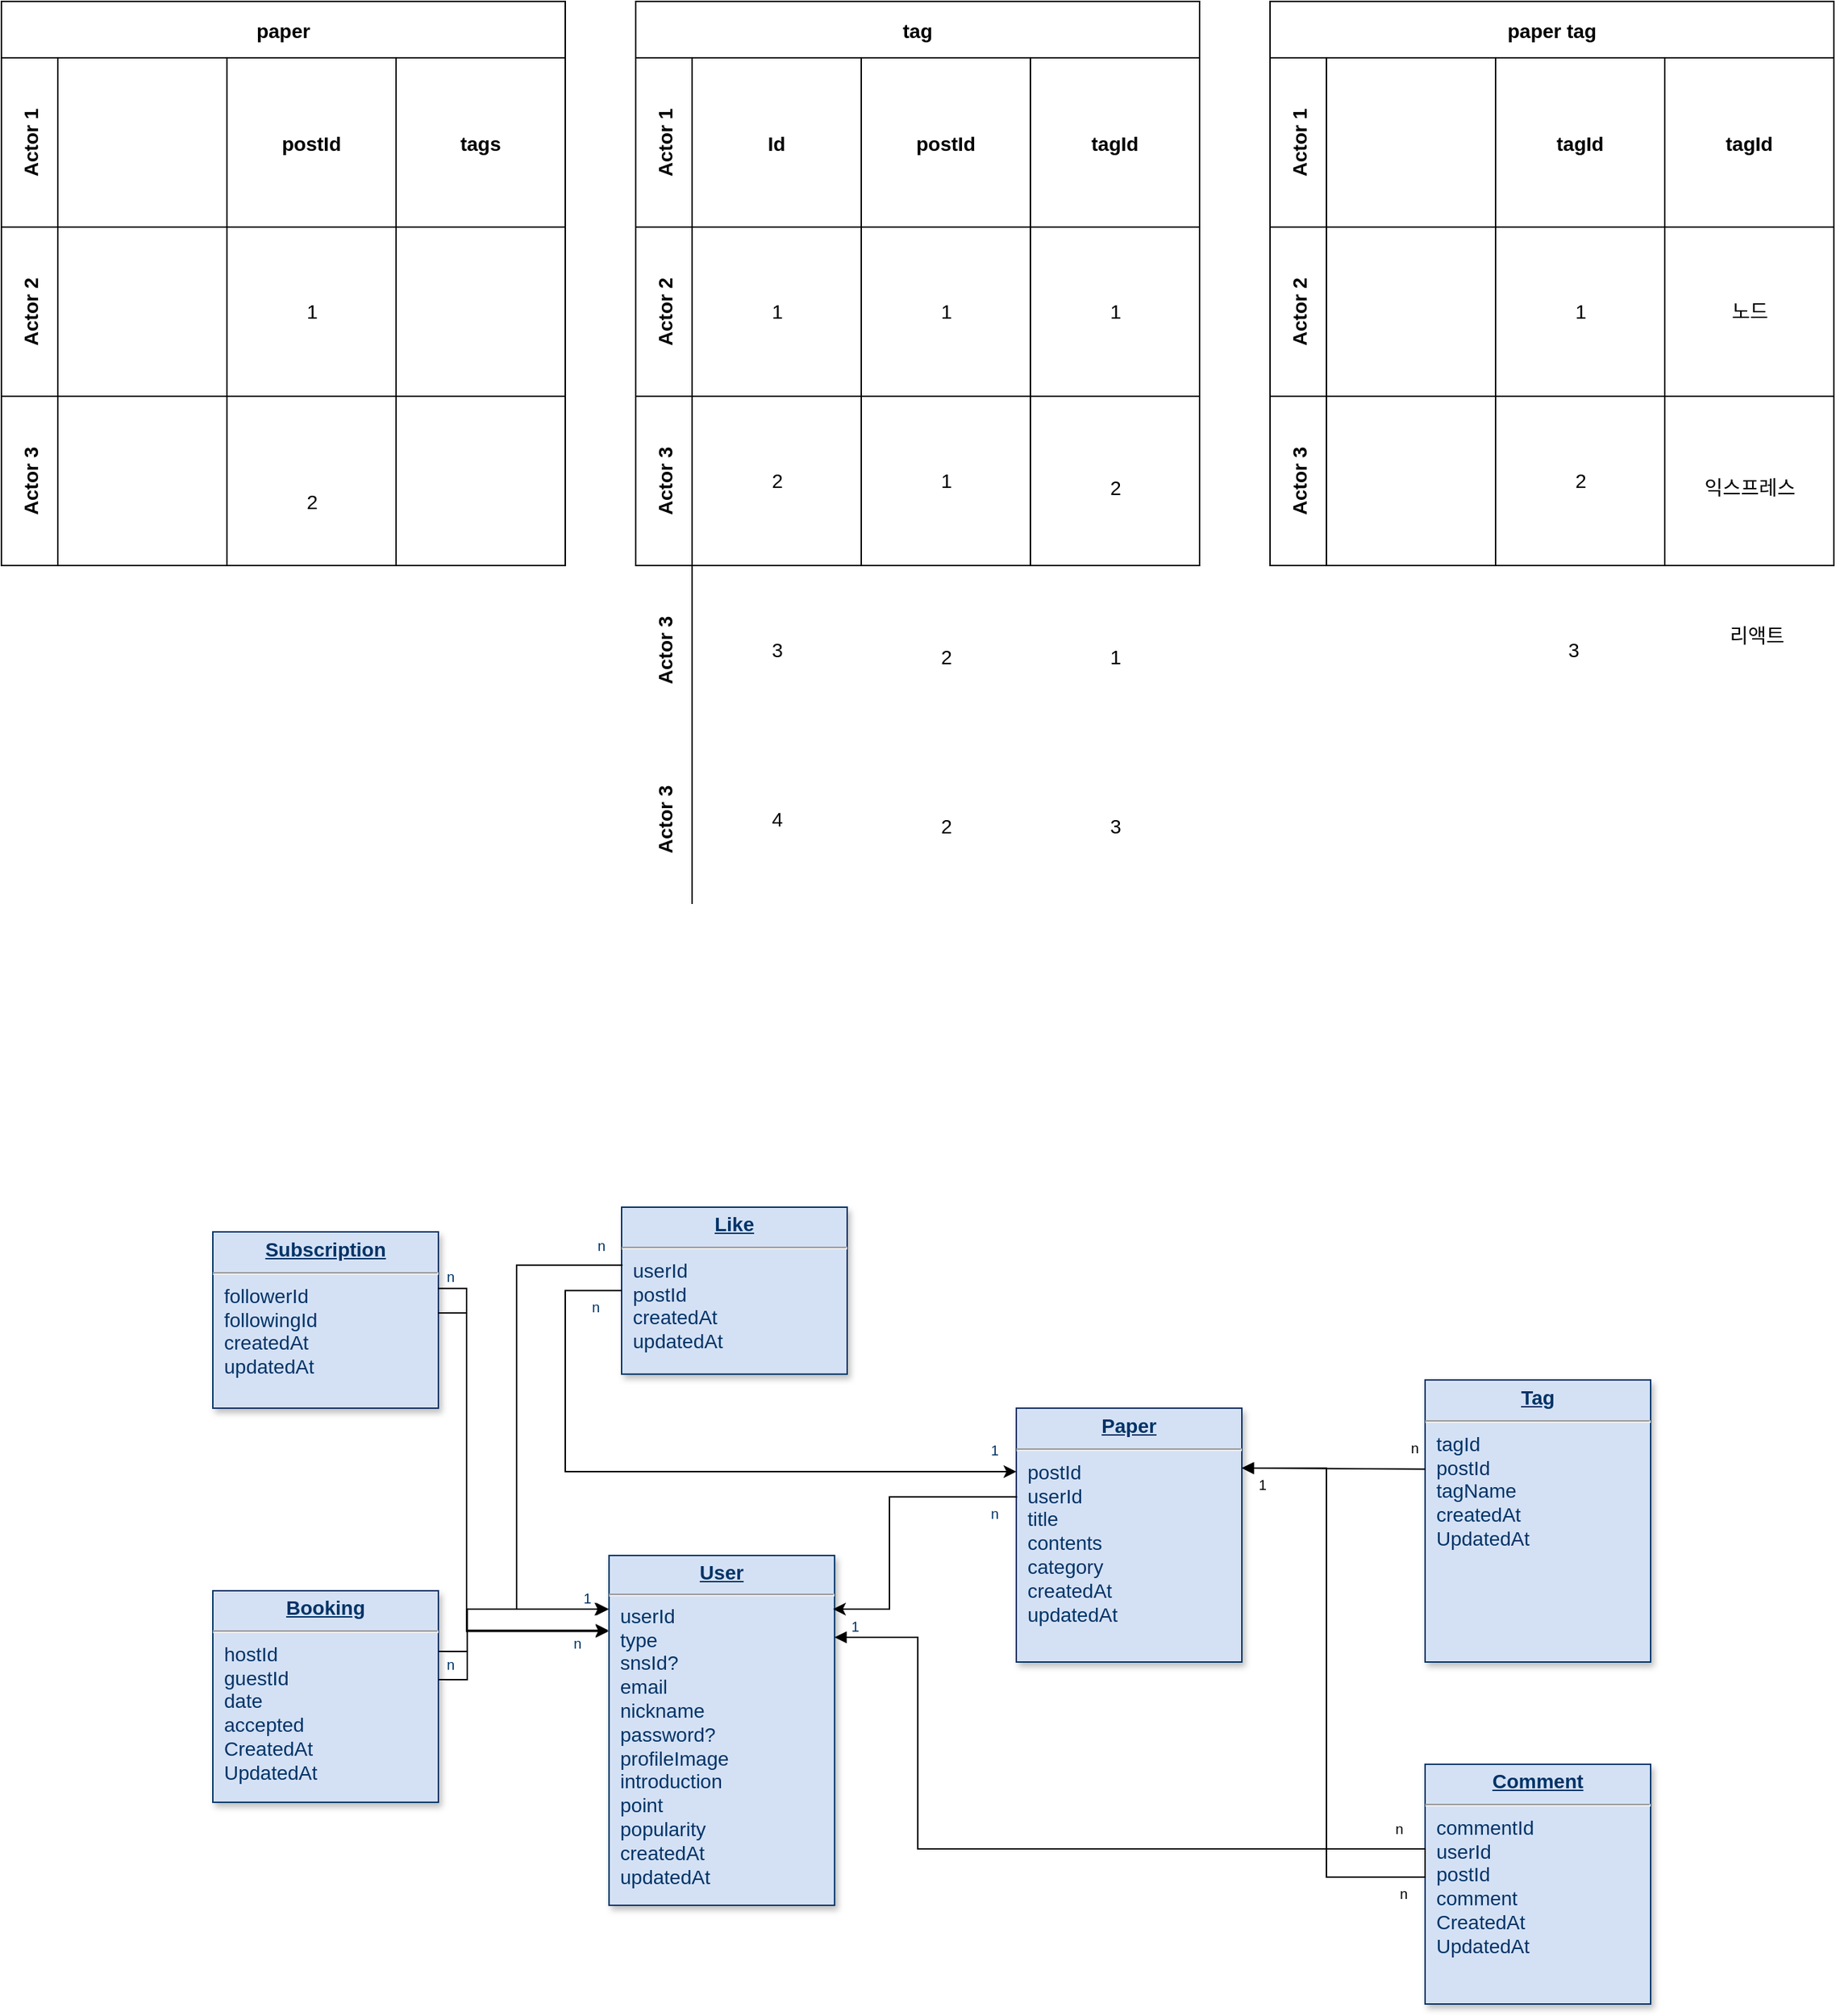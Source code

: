 <mxfile version="20.0.3" type="github">
  <diagram name="Page-1" id="efa7a0a1-bf9b-a30e-e6df-94a7791c09e9">
    <mxGraphModel dx="1177" dy="1828" grid="1" gridSize="10" guides="1" tooltips="1" connect="1" arrows="1" fold="1" page="1" pageScale="1" pageWidth="826" pageHeight="1169" background="none" math="0" shadow="0">
      <root>
        <mxCell id="0" />
        <mxCell id="1" parent="0" />
        <mxCell id="20" value="&lt;p style=&quot;margin: 4px 0px 0px; text-align: center; text-decoration: underline; font-size: 14px;&quot;&gt;&lt;span style=&quot;font-weight: 700;&quot;&gt;&lt;font style=&quot;font-size: 14px;&quot;&gt;Subscription&lt;/font&gt;&lt;/span&gt;&lt;/p&gt;&lt;hr style=&quot;font-size: 14px;&quot;&gt;&lt;p style=&quot;margin: 0px 0px 0px 8px; font-size: 14px;&quot;&gt;followerId&lt;/p&gt;&lt;p style=&quot;margin: 0px 0px 0px 8px; font-size: 14px;&quot;&gt;followingId&lt;/p&gt;&lt;p style=&quot;margin: 0px 0px 0px 8px; font-size: 14px;&quot;&gt;&lt;font style=&quot;font-size: 14px;&quot;&gt;createdAt&lt;/font&gt;&lt;/p&gt;&lt;p style=&quot;margin: 0px 0px 0px 8px; font-size: 14px;&quot;&gt;&lt;font style=&quot;font-size: 14px;&quot;&gt;updatedAt&lt;/font&gt;&lt;/p&gt;" style="verticalAlign=top;align=left;overflow=fill;fontSize=12;fontFamily=Helvetica;html=1;strokeColor=#003366;shadow=1;fillColor=#D4E1F5;fontColor=#003366" parent="1" vertex="1">
          <mxGeometry x="310.0" y="302.5" width="160" height="125" as="geometry" />
        </mxCell>
        <mxCell id="22" value="&lt;p style=&quot;margin: 4px 0px 0px; text-align: center; text-decoration: underline; font-size: 14px;&quot;&gt;&lt;strong style=&quot;&quot;&gt;&lt;font style=&quot;font-size: 14px;&quot;&gt;Paper&lt;/font&gt;&lt;/strong&gt;&lt;/p&gt;&lt;hr style=&quot;font-size: 14px;&quot;&gt;&lt;p style=&quot;margin: 0px 0px 0px 8px; font-size: 14px;&quot;&gt;&lt;span style=&quot;background-color: initial;&quot;&gt;&lt;font style=&quot;font-size: 14px;&quot;&gt;postId&lt;/font&gt;&lt;/span&gt;&lt;/p&gt;&lt;p style=&quot;margin: 0px 0px 0px 8px; font-size: 14px;&quot;&gt;&lt;font style=&quot;font-size: 14px;&quot;&gt;userId&lt;/font&gt;&lt;/p&gt;&lt;p style=&quot;margin: 0px 0px 0px 8px; font-size: 14px;&quot;&gt;&lt;font style=&quot;font-size: 14px;&quot;&gt;&lt;span style=&quot;background-color: initial;&quot;&gt;title&lt;/span&gt;&lt;br&gt;&lt;/font&gt;&lt;/p&gt;&lt;p style=&quot;margin: 0px 0px 0px 8px; font-size: 14px;&quot;&gt;&lt;font style=&quot;font-size: 14px;&quot;&gt;contents&lt;/font&gt;&lt;/p&gt;&lt;p style=&quot;margin: 0px 0px 0px 8px; font-size: 14px;&quot;&gt;&lt;font style=&quot;font-size: 14px;&quot;&gt;category&lt;/font&gt;&lt;/p&gt;&lt;p style=&quot;margin: 0px 0px 0px 8px; font-size: 14px;&quot;&gt;&lt;font style=&quot;font-size: 14px;&quot;&gt;&lt;span style=&quot;background-color: initial;&quot;&gt;createdAt&lt;/span&gt;&lt;br&gt;&lt;/font&gt;&lt;/p&gt;&lt;p style=&quot;margin: 0px 0px 0px 8px; font-size: 14px;&quot;&gt;&lt;font style=&quot;font-size: 14px;&quot;&gt;updatedAt&lt;/font&gt;&lt;br&gt;&lt;/p&gt;" style="verticalAlign=top;align=left;overflow=fill;fontSize=12;fontFamily=Helvetica;html=1;strokeColor=#003366;shadow=1;fillColor=#D4E1F5;fontColor=#003366" parent="1" vertex="1">
          <mxGeometry x="880.0" y="427.5" width="160.0" height="180" as="geometry" />
        </mxCell>
        <mxCell id="23" value="&lt;p style=&quot;margin: 4px 0px 0px; text-align: center; text-decoration: underline; font-size: 14px;&quot;&gt;&lt;b style=&quot;&quot;&gt;&lt;font style=&quot;font-size: 14px;&quot;&gt;Like&lt;/font&gt;&lt;/b&gt;&lt;/p&gt;&lt;hr style=&quot;font-size: 14px;&quot;&gt;&lt;p style=&quot;margin: 0px 0px 0px 8px; font-size: 14px;&quot;&gt;&lt;font style=&quot;font-size: 14px;&quot;&gt;userId&lt;/font&gt;&lt;/p&gt;&lt;p style=&quot;margin: 0px 0px 0px 8px; font-size: 14px;&quot;&gt;&lt;font style=&quot;font-size: 14px;&quot;&gt;postId&lt;/font&gt;&lt;/p&gt;&lt;p style=&quot;margin: 0px 0px 0px 8px; font-size: 14px;&quot;&gt;&lt;font style=&quot;font-size: 14px;&quot;&gt;&lt;span style=&quot;background-color: initial;&quot;&gt;createdAt&lt;/span&gt;&lt;br&gt;&lt;/font&gt;&lt;/p&gt;&lt;p style=&quot;margin: 0px 0px 0px 8px; font-size: 14px;&quot;&gt;&lt;font style=&quot;font-size: 14px;&quot;&gt;updatedAt&lt;/font&gt;&lt;/p&gt;&lt;p style=&quot;margin: 0px 0px 0px 8px; font-size: 14px;&quot;&gt;&lt;br&gt;&lt;/p&gt;" style="verticalAlign=top;align=left;overflow=fill;fontSize=12;fontFamily=Helvetica;html=1;strokeColor=#003366;shadow=1;fillColor=#D4E1F5;fontColor=#003366" parent="1" vertex="1">
          <mxGeometry x="600" y="285" width="160" height="118.36" as="geometry" />
        </mxCell>
        <mxCell id="24" value="&lt;p style=&quot;margin: 4px 0px 0px; text-align: center; text-decoration: underline; font-size: 14px;&quot;&gt;&lt;span style=&quot;font-weight: 700;&quot;&gt;&lt;font style=&quot;font-size: 14px;&quot;&gt;Booking&lt;/font&gt;&lt;/span&gt;&lt;/p&gt;&lt;hr style=&quot;font-size: 14px;&quot;&gt;&lt;p style=&quot;margin: 0px 0px 0px 8px; font-size: 14px;&quot;&gt;&lt;font style=&quot;font-size: 14px;&quot;&gt;hostId&lt;/font&gt;&lt;/p&gt;&lt;p style=&quot;margin: 0px 0px 0px 8px; font-size: 14px;&quot;&gt;&lt;font style=&quot;font-size: 14px;&quot;&gt;guestId&lt;/font&gt;&lt;/p&gt;&lt;p style=&quot;margin: 0px 0px 0px 8px; font-size: 14px;&quot;&gt;&lt;font style=&quot;font-size: 14px;&quot;&gt;date&lt;/font&gt;&lt;/p&gt;&lt;p style=&quot;margin: 0px 0px 0px 8px; font-size: 14px;&quot;&gt;&lt;font style=&quot;font-size: 14px;&quot;&gt;accepted&lt;/font&gt;&lt;/p&gt;&lt;p style=&quot;margin: 0px 0px 0px 8px; font-size: 14px;&quot;&gt;&lt;font style=&quot;font-size: 14px;&quot;&gt;CreatedAt&lt;/font&gt;&lt;/p&gt;&lt;p style=&quot;margin: 0px 0px 0px 8px; font-size: 14px;&quot;&gt;&lt;font style=&quot;font-size: 14px;&quot;&gt;UpdatedAt&lt;/font&gt;&lt;/p&gt;" style="verticalAlign=top;align=left;overflow=fill;fontSize=12;fontFamily=Helvetica;html=1;strokeColor=#003366;shadow=1;fillColor=#D4E1F5;fontColor=#003366" parent="1" vertex="1">
          <mxGeometry x="310.0" y="556.96" width="160" height="150" as="geometry" />
        </mxCell>
        <mxCell id="26" value="&lt;p style=&quot;margin: 4px 0px 0px; text-align: center; text-decoration: underline; font-size: 14px;&quot;&gt;&lt;strong style=&quot;&quot;&gt;&lt;font style=&quot;font-size: 14px;&quot;&gt;Comment&lt;/font&gt;&lt;/strong&gt;&lt;/p&gt;&lt;hr style=&quot;font-size: 14px;&quot;&gt;&lt;p style=&quot;margin: 0px 0px 0px 8px; font-size: 14px;&quot;&gt;&lt;font style=&quot;font-size: 14px;&quot;&gt;commentId&lt;/font&gt;&lt;/p&gt;&lt;p style=&quot;margin: 0px 0px 0px 8px; font-size: 14px;&quot;&gt;&lt;font style=&quot;font-size: 14px;&quot;&gt;userId&lt;/font&gt;&lt;/p&gt;&lt;p style=&quot;margin: 0px 0px 0px 8px; font-size: 14px;&quot;&gt;&lt;font style=&quot;font-size: 14px;&quot;&gt;postId&lt;/font&gt;&lt;/p&gt;&lt;p style=&quot;margin: 0px 0px 0px 8px; font-size: 14px;&quot;&gt;&lt;font style=&quot;font-size: 14px;&quot;&gt;comment&lt;/font&gt;&lt;/p&gt;&lt;p style=&quot;margin: 0px 0px 0px 8px; font-size: 14px;&quot;&gt;&lt;font style=&quot;font-size: 14px;&quot;&gt;CreatedAt&lt;/font&gt;&lt;/p&gt;&lt;p style=&quot;margin: 0px 0px 0px 8px; font-size: 14px;&quot;&gt;&lt;font style=&quot;font-size: 14px;&quot;&gt;UpdatedAt&lt;/font&gt;&lt;/p&gt;" style="verticalAlign=top;align=left;overflow=fill;fontSize=12;fontFamily=Helvetica;html=1;strokeColor=#003366;shadow=1;fillColor=#D4E1F5;fontColor=#003366" parent="1" vertex="1">
          <mxGeometry x="1170" y="680" width="160" height="170" as="geometry" />
        </mxCell>
        <mxCell id="27" value="&lt;p style=&quot;margin: 4px 0px 0px; text-align: center; text-decoration: underline; font-size: 14px;&quot;&gt;&lt;b style=&quot;&quot;&gt;&lt;font style=&quot;font-size: 14px;&quot;&gt;Tag&lt;/font&gt;&lt;/b&gt;&lt;/p&gt;&lt;hr style=&quot;font-size: 14px;&quot;&gt;&lt;p style=&quot;margin: 0px 0px 0px 8px; font-size: 14px;&quot;&gt;tagId&lt;/p&gt;&lt;p style=&quot;margin: 0px 0px 0px 8px; font-size: 14px;&quot;&gt;postId&lt;/p&gt;&lt;p style=&quot;margin: 0px 0px 0px 8px; font-size: 14px;&quot;&gt;&lt;span style=&quot;background-color: initial;&quot;&gt;tagName&lt;/span&gt;&lt;br&gt;&lt;/p&gt;&lt;p style=&quot;margin: 0px 0px 0px 8px; font-size: 14px;&quot;&gt;&lt;font style=&quot;font-size: 14px;&quot;&gt;createdAt&lt;/font&gt;&lt;/p&gt;&lt;p style=&quot;margin: 0px 0px 0px 8px; font-size: 14px;&quot;&gt;&lt;font style=&quot;font-size: 14px;&quot;&gt;UpdatedAt&lt;/font&gt;&lt;/p&gt;" style="verticalAlign=top;align=left;overflow=fill;fontSize=12;fontFamily=Helvetica;html=1;strokeColor=#003366;shadow=1;fillColor=#D4E1F5;fontColor=#003366" parent="1" vertex="1">
          <mxGeometry x="1170" y="407.5" width="160" height="200" as="geometry" />
        </mxCell>
        <mxCell id="29" value="&lt;p style=&quot;margin: 0px; margin-top: 4px; text-align: center; text-decoration: underline;&quot;&gt;&lt;strong&gt;&lt;font style=&quot;font-size: 14px;&quot;&gt;User&lt;/font&gt;&lt;/strong&gt;&lt;/p&gt;&lt;hr&gt;&lt;p style=&quot;margin: 0px 0px 0px 8px; font-size: 14px;&quot;&gt;&lt;font style=&quot;font-size: 14px;&quot;&gt;userId&lt;/font&gt;&lt;/p&gt;&lt;p style=&quot;margin: 0px 0px 0px 8px; font-size: 14px;&quot;&gt;type&lt;/p&gt;&lt;p style=&quot;margin: 0px 0px 0px 8px; font-size: 14px;&quot;&gt;&lt;/p&gt;&lt;p style=&quot;margin: 0px 0px 0px 8px; font-size: 14px;&quot;&gt;snsId?&lt;/p&gt;&lt;p style=&quot;margin: 0px 0px 0px 8px; font-size: 14px;&quot;&gt;&lt;font style=&quot;font-size: 14px;&quot;&gt;email&lt;/font&gt;&lt;/p&gt;&lt;p style=&quot;margin: 0px 0px 0px 8px; font-size: 14px;&quot;&gt;&lt;font style=&quot;font-size: 14px;&quot;&gt;nickname&lt;/font&gt;&lt;/p&gt;&lt;p style=&quot;margin: 0px 0px 0px 8px; font-size: 14px;&quot;&gt;&lt;font style=&quot;font-size: 14px;&quot;&gt;password?&lt;/font&gt;&lt;/p&gt;&lt;p style=&quot;margin: 0px 0px 0px 8px; font-size: 14px;&quot;&gt;&lt;font style=&quot;font-size: 14px;&quot;&gt;profileImage&lt;/font&gt;&lt;/p&gt;&lt;p style=&quot;margin: 0px 0px 0px 8px; font-size: 14px;&quot;&gt;&lt;font style=&quot;font-size: 14px;&quot;&gt;introduction&lt;/font&gt;&lt;/p&gt;&lt;p style=&quot;margin: 0px 0px 0px 8px; font-size: 14px;&quot;&gt;point&lt;/p&gt;&lt;p style=&quot;margin: 0px 0px 0px 8px; font-size: 14px;&quot;&gt;popularity&lt;/p&gt;&lt;p style=&quot;margin: 0px 0px 0px 8px; font-size: 14px;&quot;&gt;&lt;font style=&quot;font-size: 14px;&quot;&gt;createdAt&lt;/font&gt;&lt;/p&gt;&lt;p style=&quot;margin: 0px 0px 0px 8px; font-size: 14px;&quot;&gt;&lt;font style=&quot;font-size: 14px;&quot;&gt;updatedAt&lt;/font&gt;&lt;/p&gt;&lt;p style=&quot;margin: 0px; margin-left: 8px;&quot;&gt;&lt;br&gt;&lt;/p&gt;" style="verticalAlign=top;align=left;overflow=fill;fontSize=12;fontFamily=Helvetica;html=1;strokeColor=#003366;shadow=1;fillColor=#D4E1F5;fontColor=#003366" parent="1" vertex="1">
          <mxGeometry x="591.08" y="531.96" width="160" height="248.04" as="geometry" />
        </mxCell>
        <mxCell id="113" value="" style="endArrow=block;endFill=1;edgeStyle=orthogonalEdgeStyle;align=left;verticalAlign=top;rounded=0" parent="1" edge="1">
          <mxGeometry x="-1" relative="1" as="geometry">
            <mxPoint x="1170.08" y="740" as="sourcePoint" />
            <mxPoint x="751.08" y="590" as="targetPoint" />
            <Array as="points">
              <mxPoint x="1170.08" y="740" />
              <mxPoint x="810.08" y="740" />
              <mxPoint x="810.08" y="590" />
            </Array>
          </mxGeometry>
        </mxCell>
        <mxCell id="114" value="n" style="resizable=0;align=left;verticalAlign=bottom;labelBackgroundColor=#ffffff;fontSize=10" parent="113" connectable="0" vertex="1">
          <mxGeometry x="-1" relative="1" as="geometry">
            <mxPoint x="-20" y="40" as="offset" />
          </mxGeometry>
        </mxCell>
        <mxCell id="7yhiDpzclEct2_g2l83q-117" value="1" style="resizable=0;align=right;verticalAlign=top;labelBackgroundColor=#ffffff;fontSize=10;strokeColor=#003366;shadow=1;fillColor=#D4E1F5;fontColor=#003366" connectable="0" vertex="1" parent="1">
          <mxGeometry x="770.0" y="570" as="geometry" />
        </mxCell>
        <mxCell id="7yhiDpzclEct2_g2l83q-119" value="n" style="resizable=0;align=left;verticalAlign=top;labelBackgroundColor=#ffffff;fontSize=10;strokeColor=#003366;shadow=1;fillColor=#D4E1F5;fontColor=#003366" connectable="0" vertex="1" parent="1">
          <mxGeometry x="860" y="490.0" as="geometry" />
        </mxCell>
        <mxCell id="7yhiDpzclEct2_g2l83q-120" value="n" style="resizable=0;align=left;verticalAlign=top;labelBackgroundColor=#ffffff;fontSize=10;strokeColor=#003366;shadow=1;fillColor=#D4E1F5;fontColor=#003366;direction=south;" connectable="0" vertex="1" parent="1">
          <mxGeometry x="570" y="151.64" as="geometry">
            <mxPoint x="7" y="192" as="offset" />
          </mxGeometry>
        </mxCell>
        <mxCell id="7yhiDpzclEct2_g2l83q-124" value="n" style="resizable=0;align=left;verticalAlign=bottom;labelBackgroundColor=#ffffff;fontSize=10" connectable="0" vertex="1" parent="1">
          <mxGeometry x="1170" y="790" as="geometry">
            <mxPoint x="-23" y="-56" as="offset" />
          </mxGeometry>
        </mxCell>
        <mxCell id="7yhiDpzclEct2_g2l83q-126" value="" style="edgeStyle=elbowEdgeStyle;elbow=horizontal;endArrow=classic;html=1;rounded=0;entryX=0;entryY=0.25;entryDx=0;entryDy=0;exitX=0;exitY=0.5;exitDx=0;exitDy=0;" edge="1" parent="1" source="23" target="22">
          <mxGeometry width="50" height="50" relative="1" as="geometry">
            <mxPoint x="590" y="150" as="sourcePoint" />
            <mxPoint x="880" y="468" as="targetPoint" />
            <Array as="points">
              <mxPoint x="560" y="170" />
              <mxPoint x="560" y="360" />
              <mxPoint x="816" y="480" />
              <mxPoint x="816" y="490" />
              <mxPoint x="816" y="480" />
            </Array>
          </mxGeometry>
        </mxCell>
        <mxCell id="7yhiDpzclEct2_g2l83q-128" value="" style="edgeStyle=elbowEdgeStyle;elbow=horizontal;endArrow=classic;html=1;rounded=0;exitX=0.004;exitY=0.349;exitDx=0;exitDy=0;exitPerimeter=0;" edge="1" parent="1" source="22">
          <mxGeometry width="50" height="50" relative="1" as="geometry">
            <mxPoint x="870" y="470" as="sourcePoint" />
            <mxPoint x="750" y="570" as="targetPoint" />
            <Array as="points">
              <mxPoint x="790" y="500" />
              <mxPoint x="790" y="560" />
              <mxPoint x="820" y="470" />
            </Array>
          </mxGeometry>
        </mxCell>
        <mxCell id="7yhiDpzclEct2_g2l83q-131" value="1" style="resizable=0;align=left;verticalAlign=top;labelBackgroundColor=#ffffff;fontSize=10;strokeColor=#003366;shadow=1;fillColor=#D4E1F5;fontColor=#003366" connectable="0" vertex="1" parent="1">
          <mxGeometry x="860" y="445.0" as="geometry" />
        </mxCell>
        <mxCell id="7yhiDpzclEct2_g2l83q-132" style="edgeStyle=orthogonalEdgeStyle;rounded=0;orthogonalLoop=1;jettySize=auto;html=1;exitX=0.5;exitY=1;exitDx=0;exitDy=0;" edge="1" parent="1" source="22" target="22">
          <mxGeometry relative="1" as="geometry" />
        </mxCell>
        <mxCell id="7yhiDpzclEct2_g2l83q-133" value="" style="endArrow=block;endFill=1;edgeStyle=orthogonalEdgeStyle;align=left;verticalAlign=top;rounded=0" edge="1" parent="1">
          <mxGeometry x="-1" relative="1" as="geometry">
            <mxPoint x="1170" y="740" as="sourcePoint" />
            <mxPoint x="1040" y="470" as="targetPoint" />
            <Array as="points">
              <mxPoint x="1170" y="760" />
              <mxPoint x="1100" y="760" />
              <mxPoint x="1100" y="470" />
            </Array>
          </mxGeometry>
        </mxCell>
        <mxCell id="7yhiDpzclEct2_g2l83q-176" value="" style="edgeStyle=elbowEdgeStyle;elbow=horizontal;endArrow=classic;html=1;rounded=0;exitX=0.004;exitY=0.347;exitDx=0;exitDy=0;exitPerimeter=0;" edge="1" parent="1" source="23">
          <mxGeometry width="50" height="50" relative="1" as="geometry">
            <mxPoint x="590" y="150" as="sourcePoint" />
            <mxPoint x="591" y="570" as="targetPoint" />
            <Array as="points">
              <mxPoint x="525.48" y="373.44" />
              <mxPoint x="525.48" y="583.44" />
              <mxPoint x="525.48" y="593.44" />
              <mxPoint x="525.48" y="583.44" />
            </Array>
          </mxGeometry>
        </mxCell>
        <mxCell id="7yhiDpzclEct2_g2l83q-177" value="1" style="resizable=0;align=right;verticalAlign=top;labelBackgroundColor=#ffffff;fontSize=10;strokeColor=#003366;shadow=1;fillColor=#D4E1F5;fontColor=#003366" connectable="0" vertex="1" parent="1">
          <mxGeometry x="580.0" y="550" as="geometry" />
        </mxCell>
        <mxCell id="7yhiDpzclEct2_g2l83q-178" value="n" style="resizable=0;align=right;verticalAlign=top;labelBackgroundColor=#ffffff;fontSize=10;strokeColor=#003366;shadow=1;fillColor=#D4E1F5;fontColor=#003366" connectable="0" vertex="1" parent="1">
          <mxGeometry x="590.0" y="300" as="geometry" />
        </mxCell>
        <mxCell id="7yhiDpzclEct2_g2l83q-184" value="" style="endArrow=block;endFill=1;edgeStyle=orthogonalEdgeStyle;align=left;verticalAlign=top;rounded=0;exitX=-0.008;exitY=0.316;exitDx=0;exitDy=0;exitPerimeter=0;" edge="1" parent="1" source="27">
          <mxGeometry x="-1" relative="1" as="geometry">
            <mxPoint x="1170" y="744" as="sourcePoint" />
            <mxPoint x="1040" y="470" as="targetPoint" />
            <Array as="points">
              <mxPoint x="1170" y="471" />
            </Array>
          </mxGeometry>
        </mxCell>
        <mxCell id="7yhiDpzclEct2_g2l83q-186" value="" style="edgeStyle=elbowEdgeStyle;elbow=horizontal;endArrow=classic;html=1;rounded=0;exitX=0.998;exitY=0.321;exitDx=0;exitDy=0;exitPerimeter=0;entryX=-0.003;entryY=0.214;entryDx=0;entryDy=0;entryPerimeter=0;" edge="1" parent="1" source="20" target="29">
          <mxGeometry width="50" height="50" relative="1" as="geometry">
            <mxPoint x="580.0" y="326.071" as="sourcePoint" />
            <mxPoint x="590" y="580" as="targetPoint" />
            <Array as="points">
              <mxPoint x="490" y="460" />
              <mxPoint x="504.84" y="373.44" />
              <mxPoint x="504.84" y="583.44" />
              <mxPoint x="504.84" y="593.44" />
              <mxPoint x="504.84" y="583.44" />
            </Array>
          </mxGeometry>
        </mxCell>
        <mxCell id="7yhiDpzclEct2_g2l83q-187" value="" style="edgeStyle=elbowEdgeStyle;elbow=horizontal;endArrow=classic;html=1;rounded=0;exitX=0.998;exitY=0.321;exitDx=0;exitDy=0;exitPerimeter=0;entryX=-0.003;entryY=0.217;entryDx=0;entryDy=0;entryPerimeter=0;" edge="1" parent="1" target="29">
          <mxGeometry width="50" height="50" relative="1" as="geometry">
            <mxPoint x="469.68" y="360.005" as="sourcePoint" />
            <mxPoint x="590" y="587.38" as="targetPoint" />
            <Array as="points">
              <mxPoint x="490" y="590" />
              <mxPoint x="490" y="477.38" />
              <mxPoint x="504.84" y="390.82" />
              <mxPoint x="504.84" y="600.82" />
              <mxPoint x="504.84" y="610.82" />
              <mxPoint x="504.84" y="600.82" />
            </Array>
          </mxGeometry>
        </mxCell>
        <mxCell id="7yhiDpzclEct2_g2l83q-188" value="n&#xa;" style="resizable=0;align=right;verticalAlign=top;labelBackgroundColor=#ffffff;fontSize=10;strokeColor=#003366;shadow=1;fillColor=#D4E1F5;fontColor=#003366" connectable="0" vertex="1" parent="1">
          <mxGeometry x="490.0" y="310" as="geometry">
            <mxPoint x="-7" y="12" as="offset" />
          </mxGeometry>
        </mxCell>
        <mxCell id="7yhiDpzclEct2_g2l83q-189" value="n&#xa;" style="resizable=0;align=right;verticalAlign=top;labelBackgroundColor=#ffffff;fontSize=10;strokeColor=#003366;shadow=1;fillColor=#D4E1F5;fontColor=#003366" connectable="0" vertex="1" parent="1">
          <mxGeometry x="580.0" y="570" as="geometry">
            <mxPoint x="-7" y="12" as="offset" />
          </mxGeometry>
        </mxCell>
        <mxCell id="7yhiDpzclEct2_g2l83q-190" value="1" style="resizable=0;align=left;verticalAlign=bottom;labelBackgroundColor=#ffffff;fontSize=10" connectable="0" vertex="1" parent="1">
          <mxGeometry x="1050" y="490" as="geometry" />
        </mxCell>
        <mxCell id="7yhiDpzclEct2_g2l83q-191" value="n" style="resizable=0;align=left;verticalAlign=bottom;labelBackgroundColor=#ffffff;fontSize=10" connectable="0" vertex="1" parent="1">
          <mxGeometry x="1060" y="500" as="geometry">
            <mxPoint x="98" y="-36" as="offset" />
          </mxGeometry>
        </mxCell>
        <mxCell id="7yhiDpzclEct2_g2l83q-199" value="paper tag" style="shape=table;childLayout=tableLayout;startSize=40;collapsible=0;recursiveResize=0;expand=0;fontStyle=1;fontSize=14;" vertex="1" parent="1">
          <mxGeometry x="1060" y="-570" width="400" height="400" as="geometry" />
        </mxCell>
        <mxCell id="7yhiDpzclEct2_g2l83q-200" value="Actor 1" style="shape=tableRow;horizontal=0;startSize=40;swimlaneHead=0;swimlaneBody=0;top=0;left=0;bottom=0;right=0;dropTarget=0;fillColor=none;collapsible=0;recursiveResize=0;expand=0;fontStyle=1;fontSize=14;" vertex="1" parent="7yhiDpzclEct2_g2l83q-199">
          <mxGeometry y="40" width="400" height="120" as="geometry" />
        </mxCell>
        <mxCell id="7yhiDpzclEct2_g2l83q-201" value="" style="swimlane;swimlaneHead=0;swimlaneBody=0;fontStyle=0;connectable=0;fillColor=none;startSize=120;collapsible=0;recursiveResize=0;expand=0;fontStyle=1;fontSize=14;" vertex="1" parent="7yhiDpzclEct2_g2l83q-200">
          <mxGeometry x="40" width="120" height="120" as="geometry">
            <mxRectangle width="120" height="120" as="alternateBounds" />
          </mxGeometry>
        </mxCell>
        <mxCell id="7yhiDpzclEct2_g2l83q-202" value="tagId" style="swimlane;swimlaneHead=0;swimlaneBody=0;fontStyle=0;connectable=0;fillColor=none;startSize=120;collapsible=0;recursiveResize=0;expand=0;fontStyle=1;fontSize=14;" vertex="1" parent="7yhiDpzclEct2_g2l83q-200">
          <mxGeometry x="160" width="120" height="120" as="geometry">
            <mxRectangle width="120" height="120" as="alternateBounds" />
          </mxGeometry>
        </mxCell>
        <mxCell id="7yhiDpzclEct2_g2l83q-203" value="tagId" style="swimlane;swimlaneHead=0;swimlaneBody=0;fontStyle=0;connectable=0;fillColor=none;startSize=120;collapsible=0;recursiveResize=0;expand=0;fontStyle=1;fontSize=14;" vertex="1" parent="7yhiDpzclEct2_g2l83q-200">
          <mxGeometry x="280" width="120" height="120" as="geometry">
            <mxRectangle width="120" height="120" as="alternateBounds" />
          </mxGeometry>
        </mxCell>
        <mxCell id="7yhiDpzclEct2_g2l83q-204" value="Actor 2" style="shape=tableRow;horizontal=0;startSize=40;swimlaneHead=0;swimlaneBody=0;top=0;left=0;bottom=0;right=0;dropTarget=0;fillColor=none;collapsible=0;recursiveResize=0;expand=0;fontStyle=1;fontSize=14;" vertex="1" parent="7yhiDpzclEct2_g2l83q-199">
          <mxGeometry y="160" width="400" height="120" as="geometry" />
        </mxCell>
        <mxCell id="7yhiDpzclEct2_g2l83q-205" value="" style="swimlane;swimlaneHead=0;swimlaneBody=0;fontStyle=0;connectable=0;fillColor=none;startSize=0;collapsible=0;recursiveResize=0;expand=0;fontStyle=1;fontSize=14;" vertex="1" parent="7yhiDpzclEct2_g2l83q-204">
          <mxGeometry x="40" width="120" height="120" as="geometry">
            <mxRectangle width="120" height="120" as="alternateBounds" />
          </mxGeometry>
        </mxCell>
        <mxCell id="7yhiDpzclEct2_g2l83q-206" value="" style="swimlane;swimlaneHead=0;swimlaneBody=0;fontStyle=0;connectable=0;fillColor=none;startSize=0;collapsible=0;recursiveResize=0;expand=0;fontStyle=1;fontSize=14;" vertex="1" parent="7yhiDpzclEct2_g2l83q-204">
          <mxGeometry x="160" width="120" height="120" as="geometry">
            <mxRectangle width="120" height="120" as="alternateBounds" />
          </mxGeometry>
        </mxCell>
        <mxCell id="7yhiDpzclEct2_g2l83q-342" value="1" style="text;html=1;align=center;verticalAlign=middle;resizable=0;points=[];autosize=1;strokeColor=none;fillColor=none;fontSize=14;" vertex="1" parent="7yhiDpzclEct2_g2l83q-206">
          <mxGeometry x="45" y="45" width="30" height="30" as="geometry" />
        </mxCell>
        <mxCell id="7yhiDpzclEct2_g2l83q-207" value="" style="swimlane;swimlaneHead=0;swimlaneBody=0;fontStyle=0;connectable=0;fillColor=none;startSize=0;collapsible=0;recursiveResize=0;expand=0;fontStyle=1;fontSize=14;" vertex="1" parent="7yhiDpzclEct2_g2l83q-204">
          <mxGeometry x="280" width="120" height="120" as="geometry">
            <mxRectangle width="120" height="120" as="alternateBounds" />
          </mxGeometry>
        </mxCell>
        <mxCell id="7yhiDpzclEct2_g2l83q-344" value="익스프레스&lt;span style=&quot;color: rgba(0, 0, 0, 0); font-family: monospace; font-size: 0px; text-align: start;&quot;&gt;%3CmxGraphModel%3E%3Croot%3E%3CmxCell%20id%3D%220%22%2F%3E%3CmxCell%20id%3D%221%22%20parent%3D%220%22%2F%3E%3CmxCell%20id%3D%222%22%20value%3D%22%EB%85%B8%EB%93%9C%26lt%3Bspan%20style%3D%26quot%3Bcolor%3A%20rgba(0%2C%200%2C%200%2C%200)%3B%20font-family%3A%20monospace%3B%20font-size%3A%200px%3B%20text-align%3A%20start%3B%26quot%3B%26gt%3B%253CmxGraphModel%253E%253Croot%253E%253CmxCell%2520id%253D%25220%2522%252F%253E%253CmxCell%2520id%253D%25221%2522%2520parent%253D%25220%2522%252F%253E%253CmxCell%2520id%253D%25222%2522%2520value%253D%25221%2522%2520style%253D%2522text%253Bhtml%253D1%253Balign%253Dcenter%253BverticalAlign%253Dmiddle%253Bresizable%253D0%253Bpoints%253D%255B%255D%253Bautosize%253D1%253BstrokeColor%253Dnone%253BfillColor%253Dnone%253BfontSize%253D14%253B%2522%2520vertex%253D%25221%2522%2520parent%253D%25221%2522%253E%253CmxGeometry%2520x%253D%2522365%2522%2520y%253D%2522-365%2522%2520width%253D%252230%2522%2520height%253D%252230%2522%2520as%253D%2522geometry%2522%252F%253E%253C%252FmxCell%253E%253C%252Froot%253E%253C%252FmxGraphModel%253E%26lt%3B%2Fspan%26gt%3B%26lt%3Bspan%20style%3D%26quot%3Bcolor%3A%20rgba(0%2C%200%2C%200%2C%200)%3B%20font-family%3A%20monospace%3B%20font-size%3A%200px%3B%20text-align%3A%20start%3B%26quot%3B%26gt%3B%253CmxGraphModel%253E%253Croot%253E%253CmxCell%2520id%253D%25220%2522%252F%253E%253CmxCell%2520id%253D%25221%2522%2520parent%253D%25220%2522%252F%253E%253CmxCell%2520id%253D%25222%2522%2520value%253D%25221%2522%2520style%253D%2522text%253Bhtml%253D1%253Balign%253Dcenter%253BverticalAlign%253Dmiddle%253Bresizable%253D0%253Bpoints%253D%255B%255D%253Bautosize%253D1%253BstrokeColor%253Dnone%253BfillColor%253Dnone%253BfontSize%253D14%253B%2522%2520vertex%253D%25221%2522%2520parent%253D%25221%2522%253E%253CmxGeometry%2520x%253D%2522365%2522%2520y%253D%2522-365%2522%2520width%253D%252230%2522%2520height%253D%252230%2522%2520as%253D%2522geometry%2522%252F%253E%253C%252FmxCell%253E%253C%252Froot%253E%253C%252FmxGraphModel%253E%26lt%3B%2Fspan%26gt%3B%22%20style%3D%22text%3Bhtml%3D1%3Balign%3Dcenter%3BverticalAlign%3Dmiddle%3Bresizable%3D0%3Bpoints%3D%5B%5D%3Bautosize%3D1%3BstrokeColor%3Dnone%3BfillColor%3Dnone%3BfontSize%3D14%3B%22%20vertex%3D%221%22%20parent%3D%221%22%3E%3CmxGeometry%20x%3D%221355%22%20y%3D%22-355%22%20width%3D%2250%22%20height%3D%2230%22%20as%3D%22geometry%22%2F%3E%3C%2FmxCell%3E%3C%2Froot%3E%3C%2FmxGraphModel%3E&lt;/span&gt;" style="text;html=1;align=center;verticalAlign=middle;resizable=0;points=[];autosize=1;strokeColor=none;fillColor=none;fontSize=14;" vertex="1" parent="7yhiDpzclEct2_g2l83q-207">
          <mxGeometry x="20" y="170" width="80" height="30" as="geometry" />
        </mxCell>
        <mxCell id="7yhiDpzclEct2_g2l83q-345" value="노드&lt;span style=&quot;color: rgba(0, 0, 0, 0); font-family: monospace; font-size: 0px; text-align: start;&quot;&gt;%3CmxGraphModel%3E%3Croot%3E%3CmxCell%20id%3D%220%22%2F%3E%3CmxCell%20id%3D%221%22%20parent%3D%220%22%2F%3E%3CmxCell%20id%3D%222%22%20value%3D%221%22%20style%3D%22text%3Bhtml%3D1%3Balign%3Dcenter%3BverticalAlign%3Dmiddle%3Bresizable%3D0%3Bpoints%3D%5B%5D%3Bautosize%3D1%3BstrokeColor%3Dnone%3BfillColor%3Dnone%3BfontSize%3D14%3B%22%20vertex%3D%221%22%20parent%3D%221%22%3E%3CmxGeometry%20x%3D%22365%22%20y%3D%22-365%22%20width%3D%2230%22%20height%3D%2230%22%20as%3D%22geometry%22%2F%3E%3C%2FmxCell%3E%3C%2Froot%3E%3C%2FmxGraphModel%3E&lt;/span&gt;&lt;span style=&quot;color: rgba(0, 0, 0, 0); font-family: monospace; font-size: 0px; text-align: start;&quot;&gt;%3CmxGraphModel%3E%3Croot%3E%3CmxCell%20id%3D%220%22%2F%3E%3CmxCell%20id%3D%221%22%20parent%3D%220%22%2F%3E%3CmxCell%20id%3D%222%22%20value%3D%221%22%20style%3D%22text%3Bhtml%3D1%3Balign%3Dcenter%3BverticalAlign%3Dmiddle%3Bresizable%3D0%3Bpoints%3D%5B%5D%3Bautosize%3D1%3BstrokeColor%3Dnone%3BfillColor%3Dnone%3BfontSize%3D14%3B%22%20vertex%3D%221%22%20parent%3D%221%22%3E%3CmxGeometry%20x%3D%22365%22%20y%3D%22-365%22%20width%3D%2230%22%20height%3D%2230%22%20as%3D%22geometry%22%2F%3E%3C%2FmxCell%3E%3C%2Froot%3E%3C%2FmxGraphModel%3E&lt;/span&gt;" style="text;html=1;align=center;verticalAlign=middle;resizable=0;points=[];autosize=1;strokeColor=none;fillColor=none;fontSize=14;" vertex="1" parent="7yhiDpzclEct2_g2l83q-207">
          <mxGeometry x="35" y="45" width="50" height="30" as="geometry" />
        </mxCell>
        <mxCell id="7yhiDpzclEct2_g2l83q-208" value="Actor 3" style="shape=tableRow;horizontal=0;startSize=40;swimlaneHead=0;swimlaneBody=0;top=0;left=0;bottom=0;right=0;dropTarget=0;fillColor=none;collapsible=0;recursiveResize=0;expand=0;fontStyle=1;fontSize=14;" vertex="1" parent="7yhiDpzclEct2_g2l83q-199">
          <mxGeometry y="280" width="400" height="120" as="geometry" />
        </mxCell>
        <mxCell id="7yhiDpzclEct2_g2l83q-209" value="" style="swimlane;swimlaneHead=0;swimlaneBody=0;fontStyle=0;connectable=0;fillColor=none;startSize=0;collapsible=0;recursiveResize=0;expand=0;fontStyle=1;fontSize=14;" vertex="1" parent="7yhiDpzclEct2_g2l83q-208">
          <mxGeometry x="40" width="120" height="120" as="geometry">
            <mxRectangle width="120" height="120" as="alternateBounds" />
          </mxGeometry>
        </mxCell>
        <mxCell id="7yhiDpzclEct2_g2l83q-210" value="" style="swimlane;swimlaneHead=0;swimlaneBody=0;fontStyle=0;connectable=0;fillColor=none;startSize=0;collapsible=0;recursiveResize=0;expand=0;fontStyle=1;fontSize=14;" vertex="1" parent="7yhiDpzclEct2_g2l83q-208">
          <mxGeometry x="160" width="120" height="120" as="geometry">
            <mxRectangle width="120" height="120" as="alternateBounds" />
          </mxGeometry>
        </mxCell>
        <mxCell id="7yhiDpzclEct2_g2l83q-343" value="2" style="text;html=1;align=center;verticalAlign=middle;resizable=0;points=[];autosize=1;strokeColor=none;fillColor=none;fontSize=14;" vertex="1" parent="7yhiDpzclEct2_g2l83q-210">
          <mxGeometry x="45" y="45" width="30" height="30" as="geometry" />
        </mxCell>
        <mxCell id="7yhiDpzclEct2_g2l83q-211" value="" style="swimlane;swimlaneHead=0;swimlaneBody=0;fontStyle=0;connectable=0;fillColor=none;startSize=0;collapsible=0;recursiveResize=0;expand=0;fontStyle=1;fontSize=14;" vertex="1" parent="7yhiDpzclEct2_g2l83q-208">
          <mxGeometry x="280" width="120" height="120" as="geometry">
            <mxRectangle width="120" height="120" as="alternateBounds" />
          </mxGeometry>
        </mxCell>
        <mxCell id="7yhiDpzclEct2_g2l83q-216" value="paper" style="shape=table;childLayout=tableLayout;startSize=40;collapsible=0;recursiveResize=0;expand=0;fontStyle=1;fontSize=14;" vertex="1" parent="1">
          <mxGeometry x="160" y="-570" width="400" height="400" as="geometry" />
        </mxCell>
        <mxCell id="7yhiDpzclEct2_g2l83q-217" value="Actor 1" style="shape=tableRow;horizontal=0;startSize=40;swimlaneHead=0;swimlaneBody=0;top=0;left=0;bottom=0;right=0;dropTarget=0;fillColor=none;collapsible=0;recursiveResize=0;expand=0;fontStyle=1;fontSize=14;" vertex="1" parent="7yhiDpzclEct2_g2l83q-216">
          <mxGeometry y="40" width="400" height="120" as="geometry" />
        </mxCell>
        <mxCell id="7yhiDpzclEct2_g2l83q-218" value="" style="swimlane;swimlaneHead=0;swimlaneBody=0;fontStyle=0;connectable=0;fillColor=none;startSize=120;collapsible=0;recursiveResize=0;expand=0;fontStyle=1;fontSize=14;" vertex="1" parent="7yhiDpzclEct2_g2l83q-217">
          <mxGeometry x="40" width="120" height="120" as="geometry">
            <mxRectangle width="120" height="120" as="alternateBounds" />
          </mxGeometry>
        </mxCell>
        <mxCell id="7yhiDpzclEct2_g2l83q-219" value="postId" style="swimlane;swimlaneHead=0;swimlaneBody=0;fontStyle=0;connectable=0;fillColor=none;startSize=120;collapsible=0;recursiveResize=0;expand=0;fontStyle=1;fontSize=14;" vertex="1" parent="7yhiDpzclEct2_g2l83q-217">
          <mxGeometry x="160" width="120" height="120" as="geometry">
            <mxRectangle width="120" height="120" as="alternateBounds" />
          </mxGeometry>
        </mxCell>
        <mxCell id="7yhiDpzclEct2_g2l83q-220" value="tags" style="swimlane;swimlaneHead=0;swimlaneBody=0;fontStyle=0;connectable=0;fillColor=none;startSize=120;collapsible=0;recursiveResize=0;expand=0;fontStyle=1;fontSize=14;" vertex="1" parent="7yhiDpzclEct2_g2l83q-217">
          <mxGeometry x="280" width="120" height="120" as="geometry">
            <mxRectangle width="120" height="120" as="alternateBounds" />
          </mxGeometry>
        </mxCell>
        <mxCell id="7yhiDpzclEct2_g2l83q-221" value="Actor 2" style="shape=tableRow;horizontal=0;startSize=40;swimlaneHead=0;swimlaneBody=0;top=0;left=0;bottom=0;right=0;dropTarget=0;fillColor=none;collapsible=0;recursiveResize=0;expand=0;fontStyle=1;fontSize=14;" vertex="1" parent="7yhiDpzclEct2_g2l83q-216">
          <mxGeometry y="160" width="400" height="120" as="geometry" />
        </mxCell>
        <mxCell id="7yhiDpzclEct2_g2l83q-222" value="" style="swimlane;swimlaneHead=0;swimlaneBody=0;fontStyle=0;connectable=0;fillColor=none;startSize=0;collapsible=0;recursiveResize=0;expand=0;fontStyle=1;fontSize=14;" vertex="1" parent="7yhiDpzclEct2_g2l83q-221">
          <mxGeometry x="40" width="120" height="120" as="geometry">
            <mxRectangle width="120" height="120" as="alternateBounds" />
          </mxGeometry>
        </mxCell>
        <mxCell id="7yhiDpzclEct2_g2l83q-223" value="" style="swimlane;swimlaneHead=0;swimlaneBody=0;fontStyle=0;connectable=0;fillColor=none;startSize=0;collapsible=0;recursiveResize=0;expand=0;fontStyle=1;fontSize=14;" vertex="1" parent="7yhiDpzclEct2_g2l83q-221">
          <mxGeometry x="160" width="120" height="120" as="geometry">
            <mxRectangle width="120" height="120" as="alternateBounds" />
          </mxGeometry>
        </mxCell>
        <mxCell id="7yhiDpzclEct2_g2l83q-242" value="1" style="text;html=1;align=center;verticalAlign=middle;resizable=0;points=[];autosize=1;strokeColor=none;fillColor=none;fontSize=14;" vertex="1" parent="7yhiDpzclEct2_g2l83q-223">
          <mxGeometry x="45" y="45" width="30" height="30" as="geometry" />
        </mxCell>
        <mxCell id="7yhiDpzclEct2_g2l83q-224" value="" style="swimlane;swimlaneHead=0;swimlaneBody=0;fontStyle=0;connectable=0;fillColor=none;startSize=0;collapsible=0;recursiveResize=0;expand=0;fontStyle=1;fontSize=14;" vertex="1" parent="7yhiDpzclEct2_g2l83q-221">
          <mxGeometry x="280" width="120" height="120" as="geometry">
            <mxRectangle width="120" height="120" as="alternateBounds" />
          </mxGeometry>
        </mxCell>
        <mxCell id="7yhiDpzclEct2_g2l83q-225" value="Actor 3" style="shape=tableRow;horizontal=0;startSize=40;swimlaneHead=0;swimlaneBody=0;top=0;left=0;bottom=0;right=0;dropTarget=0;fillColor=none;collapsible=0;recursiveResize=0;expand=0;fontStyle=1;fontSize=14;" vertex="1" parent="7yhiDpzclEct2_g2l83q-216">
          <mxGeometry y="280" width="400" height="120" as="geometry" />
        </mxCell>
        <mxCell id="7yhiDpzclEct2_g2l83q-226" value="" style="swimlane;swimlaneHead=0;swimlaneBody=0;fontStyle=0;connectable=0;fillColor=none;startSize=0;collapsible=0;recursiveResize=0;expand=0;fontStyle=1;fontSize=14;" vertex="1" parent="7yhiDpzclEct2_g2l83q-225">
          <mxGeometry x="40" width="120" height="120" as="geometry">
            <mxRectangle width="120" height="120" as="alternateBounds" />
          </mxGeometry>
        </mxCell>
        <mxCell id="7yhiDpzclEct2_g2l83q-227" value="" style="swimlane;swimlaneHead=0;swimlaneBody=0;fontStyle=0;connectable=0;fillColor=none;startSize=0;collapsible=0;recursiveResize=0;expand=0;fontStyle=1;fontSize=14;" vertex="1" parent="7yhiDpzclEct2_g2l83q-225">
          <mxGeometry x="160" width="120" height="120" as="geometry">
            <mxRectangle width="120" height="120" as="alternateBounds" />
          </mxGeometry>
        </mxCell>
        <mxCell id="7yhiDpzclEct2_g2l83q-244" value="2" style="text;html=1;align=center;verticalAlign=middle;resizable=0;points=[];autosize=1;strokeColor=none;fillColor=none;fontSize=14;" vertex="1" parent="7yhiDpzclEct2_g2l83q-227">
          <mxGeometry x="45" y="60" width="30" height="30" as="geometry" />
        </mxCell>
        <mxCell id="7yhiDpzclEct2_g2l83q-228" value="" style="swimlane;swimlaneHead=0;swimlaneBody=0;fontStyle=0;connectable=0;fillColor=none;startSize=0;collapsible=0;recursiveResize=0;expand=0;fontStyle=1;fontSize=14;" vertex="1" parent="7yhiDpzclEct2_g2l83q-225">
          <mxGeometry x="280" width="120" height="120" as="geometry">
            <mxRectangle width="120" height="120" as="alternateBounds" />
          </mxGeometry>
        </mxCell>
        <mxCell id="7yhiDpzclEct2_g2l83q-229" value="tag" style="shape=table;childLayout=tableLayout;startSize=40;collapsible=0;recursiveResize=0;expand=0;fontStyle=1;fontSize=14;" vertex="1" parent="1">
          <mxGeometry x="610" y="-570" width="400" height="400" as="geometry" />
        </mxCell>
        <mxCell id="7yhiDpzclEct2_g2l83q-230" value="Actor 1" style="shape=tableRow;horizontal=0;startSize=40;swimlaneHead=0;swimlaneBody=0;top=0;left=0;bottom=0;right=0;dropTarget=0;fillColor=none;collapsible=0;recursiveResize=0;expand=0;fontStyle=1;fontSize=14;" vertex="1" parent="7yhiDpzclEct2_g2l83q-229">
          <mxGeometry y="40" width="400" height="120" as="geometry" />
        </mxCell>
        <mxCell id="7yhiDpzclEct2_g2l83q-231" value="Id" style="swimlane;swimlaneHead=0;swimlaneBody=0;fontStyle=0;connectable=0;fillColor=none;startSize=120;collapsible=0;recursiveResize=0;expand=0;fontStyle=1;fontSize=14;" vertex="1" parent="7yhiDpzclEct2_g2l83q-230">
          <mxGeometry x="40" width="120" height="120" as="geometry">
            <mxRectangle width="120" height="120" as="alternateBounds" />
          </mxGeometry>
        </mxCell>
        <mxCell id="7yhiDpzclEct2_g2l83q-232" value="postId" style="swimlane;swimlaneHead=0;swimlaneBody=0;fontStyle=0;connectable=0;fillColor=none;startSize=120;collapsible=0;recursiveResize=0;expand=0;fontStyle=1;fontSize=14;" vertex="1" parent="7yhiDpzclEct2_g2l83q-230">
          <mxGeometry x="160" width="120" height="120" as="geometry">
            <mxRectangle width="120" height="120" as="alternateBounds" />
          </mxGeometry>
        </mxCell>
        <mxCell id="7yhiDpzclEct2_g2l83q-233" value="tagId" style="swimlane;swimlaneHead=0;swimlaneBody=0;fontStyle=0;connectable=0;fillColor=none;startSize=120;collapsible=0;recursiveResize=0;expand=0;fontStyle=1;fontSize=14;" vertex="1" parent="7yhiDpzclEct2_g2l83q-230">
          <mxGeometry x="280" width="120" height="120" as="geometry">
            <mxRectangle width="120" height="120" as="alternateBounds" />
          </mxGeometry>
        </mxCell>
        <mxCell id="7yhiDpzclEct2_g2l83q-234" value="Actor 2" style="shape=tableRow;horizontal=0;startSize=40;swimlaneHead=0;swimlaneBody=0;top=0;left=0;bottom=0;right=0;dropTarget=0;fillColor=none;collapsible=0;recursiveResize=0;expand=0;fontStyle=1;fontSize=14;" vertex="1" parent="7yhiDpzclEct2_g2l83q-229">
          <mxGeometry y="160" width="400" height="120" as="geometry" />
        </mxCell>
        <mxCell id="7yhiDpzclEct2_g2l83q-235" value="" style="swimlane;swimlaneHead=0;swimlaneBody=0;fontStyle=0;connectable=0;fillColor=none;startSize=0;collapsible=0;recursiveResize=0;expand=0;fontStyle=1;fontSize=14;" vertex="1" parent="7yhiDpzclEct2_g2l83q-234">
          <mxGeometry x="40" width="120" height="120" as="geometry">
            <mxRectangle width="120" height="120" as="alternateBounds" />
          </mxGeometry>
        </mxCell>
        <mxCell id="7yhiDpzclEct2_g2l83q-264" value="1" style="text;html=1;align=center;verticalAlign=middle;resizable=0;points=[];autosize=1;strokeColor=none;fillColor=none;fontSize=14;" vertex="1" parent="7yhiDpzclEct2_g2l83q-235">
          <mxGeometry x="45" y="45" width="30" height="30" as="geometry" />
        </mxCell>
        <mxCell id="7yhiDpzclEct2_g2l83q-236" value="" style="swimlane;swimlaneHead=0;swimlaneBody=0;fontStyle=0;connectable=0;fillColor=none;startSize=0;collapsible=0;recursiveResize=0;expand=0;fontStyle=1;fontSize=14;" vertex="1" parent="7yhiDpzclEct2_g2l83q-234">
          <mxGeometry x="160" width="120" height="120" as="geometry">
            <mxRectangle width="120" height="120" as="alternateBounds" />
          </mxGeometry>
        </mxCell>
        <mxCell id="7yhiDpzclEct2_g2l83q-316" value="1" style="text;html=1;align=center;verticalAlign=middle;resizable=0;points=[];autosize=1;strokeColor=none;fillColor=none;fontSize=14;" vertex="1" parent="7yhiDpzclEct2_g2l83q-236">
          <mxGeometry x="45" y="45" width="30" height="30" as="geometry" />
        </mxCell>
        <mxCell id="7yhiDpzclEct2_g2l83q-237" value="" style="swimlane;swimlaneHead=0;swimlaneBody=0;fontStyle=0;connectable=0;fillColor=none;startSize=0;collapsible=0;recursiveResize=0;expand=0;fontStyle=1;fontSize=14;" vertex="1" parent="7yhiDpzclEct2_g2l83q-234">
          <mxGeometry x="280" width="120" height="120" as="geometry">
            <mxRectangle width="120" height="120" as="alternateBounds" />
          </mxGeometry>
        </mxCell>
        <mxCell id="7yhiDpzclEct2_g2l83q-238" value="Actor 3" style="shape=tableRow;horizontal=0;startSize=40;swimlaneHead=0;swimlaneBody=0;top=0;left=0;bottom=0;right=0;dropTarget=0;fillColor=none;collapsible=0;recursiveResize=0;expand=0;fontStyle=1;fontSize=14;" vertex="1" parent="7yhiDpzclEct2_g2l83q-229">
          <mxGeometry y="280" width="400" height="120" as="geometry" />
        </mxCell>
        <mxCell id="7yhiDpzclEct2_g2l83q-239" value="" style="swimlane;swimlaneHead=0;swimlaneBody=0;fontStyle=0;connectable=0;fillColor=none;startSize=0;collapsible=0;recursiveResize=0;expand=0;fontStyle=1;fontSize=14;" vertex="1" parent="7yhiDpzclEct2_g2l83q-238">
          <mxGeometry x="40" width="120" height="120" as="geometry">
            <mxRectangle width="120" height="120" as="alternateBounds" />
          </mxGeometry>
        </mxCell>
        <mxCell id="7yhiDpzclEct2_g2l83q-266" value="2" style="text;html=1;align=center;verticalAlign=middle;resizable=0;points=[];autosize=1;strokeColor=none;fillColor=none;fontSize=14;" vertex="1" parent="7yhiDpzclEct2_g2l83q-239">
          <mxGeometry x="45" y="45" width="30" height="30" as="geometry" />
        </mxCell>
        <mxCell id="7yhiDpzclEct2_g2l83q-240" value="" style="swimlane;swimlaneHead=0;swimlaneBody=0;fontStyle=0;connectable=0;fillColor=none;startSize=0;collapsible=0;recursiveResize=0;expand=0;fontStyle=1;fontSize=14;" vertex="1" parent="7yhiDpzclEct2_g2l83q-238">
          <mxGeometry x="160" width="120" height="120" as="geometry">
            <mxRectangle width="120" height="120" as="alternateBounds" />
          </mxGeometry>
        </mxCell>
        <mxCell id="7yhiDpzclEct2_g2l83q-317" value="1" style="text;html=1;align=center;verticalAlign=middle;resizable=0;points=[];autosize=1;strokeColor=none;fillColor=none;fontSize=14;" vertex="1" parent="7yhiDpzclEct2_g2l83q-240">
          <mxGeometry x="45" y="45" width="30" height="30" as="geometry" />
        </mxCell>
        <mxCell id="7yhiDpzclEct2_g2l83q-241" value="" style="swimlane;swimlaneHead=0;swimlaneBody=0;fontStyle=0;connectable=0;fillColor=none;startSize=0;collapsible=0;recursiveResize=0;expand=0;fontStyle=1;fontSize=14;" vertex="1" parent="7yhiDpzclEct2_g2l83q-238">
          <mxGeometry x="280" width="120" height="120" as="geometry">
            <mxRectangle width="120" height="120" as="alternateBounds" />
          </mxGeometry>
        </mxCell>
        <mxCell id="7yhiDpzclEct2_g2l83q-268" value="2" style="text;html=1;align=center;verticalAlign=middle;resizable=0;points=[];autosize=1;strokeColor=none;fillColor=none;fontSize=14;" vertex="1" parent="7yhiDpzclEct2_g2l83q-241">
          <mxGeometry x="45" y="50" width="30" height="30" as="geometry" />
        </mxCell>
        <mxCell id="7yhiDpzclEct2_g2l83q-260" value="Actor 3" style="shape=tableRow;horizontal=0;startSize=40;swimlaneHead=0;swimlaneBody=0;top=0;left=0;bottom=0;right=0;dropTarget=0;fillColor=none;collapsible=0;recursiveResize=0;expand=0;fontStyle=1;fontSize=14;" vertex="1" parent="1">
          <mxGeometry x="610" y="-170" width="400" height="120" as="geometry" />
        </mxCell>
        <mxCell id="7yhiDpzclEct2_g2l83q-261" value="" style="swimlane;swimlaneHead=0;swimlaneBody=0;fontStyle=0;connectable=0;fillColor=none;startSize=0;collapsible=0;recursiveResize=0;expand=0;fontStyle=1;fontSize=14;" vertex="1" parent="7yhiDpzclEct2_g2l83q-260">
          <mxGeometry x="40" width="120" height="120" as="geometry">
            <mxRectangle width="120" height="120" as="alternateBounds" />
          </mxGeometry>
        </mxCell>
        <mxCell id="7yhiDpzclEct2_g2l83q-265" value="3" style="text;html=1;align=center;verticalAlign=middle;resizable=0;points=[];autosize=1;strokeColor=none;fillColor=none;fontSize=14;" vertex="1" parent="7yhiDpzclEct2_g2l83q-261">
          <mxGeometry x="45" y="45" width="30" height="30" as="geometry" />
        </mxCell>
        <mxCell id="7yhiDpzclEct2_g2l83q-262" value="" style="swimlane;swimlaneHead=0;swimlaneBody=0;fontStyle=0;connectable=0;fillColor=none;startSize=0;collapsible=0;recursiveResize=0;expand=0;fontStyle=1;fontSize=14;" vertex="1" parent="7yhiDpzclEct2_g2l83q-260">
          <mxGeometry x="160" width="120" height="120" as="geometry">
            <mxRectangle width="120" height="120" as="alternateBounds" />
          </mxGeometry>
        </mxCell>
        <mxCell id="7yhiDpzclEct2_g2l83q-318" value="2" style="text;html=1;align=center;verticalAlign=middle;resizable=0;points=[];autosize=1;strokeColor=none;fillColor=none;fontSize=14;" vertex="1" parent="7yhiDpzclEct2_g2l83q-262">
          <mxGeometry x="45" y="50" width="30" height="30" as="geometry" />
        </mxCell>
        <mxCell id="7yhiDpzclEct2_g2l83q-263" value="" style="swimlane;swimlaneHead=0;swimlaneBody=0;fontStyle=0;connectable=0;fillColor=none;startSize=0;collapsible=0;recursiveResize=0;expand=0;fontStyle=1;fontSize=14;" vertex="1" parent="7yhiDpzclEct2_g2l83q-260">
          <mxGeometry x="280" width="120" height="120" as="geometry">
            <mxRectangle width="120" height="120" as="alternateBounds" />
          </mxGeometry>
        </mxCell>
        <mxCell id="7yhiDpzclEct2_g2l83q-269" value="1" style="text;html=1;align=center;verticalAlign=middle;resizable=0;points=[];autosize=1;strokeColor=none;fillColor=none;fontSize=14;" vertex="1" parent="7yhiDpzclEct2_g2l83q-263">
          <mxGeometry x="45" y="50" width="30" height="30" as="geometry" />
        </mxCell>
        <mxCell id="7yhiDpzclEct2_g2l83q-267" value="1" style="text;html=1;align=center;verticalAlign=middle;resizable=0;points=[];autosize=1;strokeColor=none;fillColor=none;fontSize=14;" vertex="1" parent="1">
          <mxGeometry x="935" y="-365" width="30" height="30" as="geometry" />
        </mxCell>
        <mxCell id="7yhiDpzclEct2_g2l83q-329" value="Actor 3" style="shape=tableRow;horizontal=0;startSize=40;swimlaneHead=0;swimlaneBody=0;top=0;left=0;bottom=0;right=0;dropTarget=0;fillColor=none;collapsible=0;recursiveResize=0;expand=0;fontStyle=1;fontSize=14;" vertex="1" parent="1">
          <mxGeometry x="610" y="-50" width="400" height="120" as="geometry" />
        </mxCell>
        <mxCell id="7yhiDpzclEct2_g2l83q-330" value="" style="swimlane;swimlaneHead=0;swimlaneBody=0;fontStyle=0;connectable=0;fillColor=none;startSize=0;collapsible=0;recursiveResize=0;expand=0;fontStyle=1;fontSize=14;" vertex="1" parent="7yhiDpzclEct2_g2l83q-329">
          <mxGeometry x="40" width="120" height="120" as="geometry">
            <mxRectangle width="120" height="120" as="alternateBounds" />
          </mxGeometry>
        </mxCell>
        <mxCell id="7yhiDpzclEct2_g2l83q-331" value="4" style="text;html=1;align=center;verticalAlign=middle;resizable=0;points=[];autosize=1;strokeColor=none;fillColor=none;fontSize=14;" vertex="1" parent="7yhiDpzclEct2_g2l83q-330">
          <mxGeometry x="45" y="45" width="30" height="30" as="geometry" />
        </mxCell>
        <mxCell id="7yhiDpzclEct2_g2l83q-332" value="" style="swimlane;swimlaneHead=0;swimlaneBody=0;fontStyle=0;connectable=0;fillColor=none;startSize=0;collapsible=0;recursiveResize=0;expand=0;fontStyle=1;fontSize=14;" vertex="1" parent="7yhiDpzclEct2_g2l83q-329">
          <mxGeometry x="160" width="120" height="120" as="geometry">
            <mxRectangle width="120" height="120" as="alternateBounds" />
          </mxGeometry>
        </mxCell>
        <mxCell id="7yhiDpzclEct2_g2l83q-333" value="2" style="text;html=1;align=center;verticalAlign=middle;resizable=0;points=[];autosize=1;strokeColor=none;fillColor=none;fontSize=14;" vertex="1" parent="7yhiDpzclEct2_g2l83q-332">
          <mxGeometry x="45" y="50" width="30" height="30" as="geometry" />
        </mxCell>
        <mxCell id="7yhiDpzclEct2_g2l83q-334" value="" style="swimlane;swimlaneHead=0;swimlaneBody=0;fontStyle=0;connectable=0;fillColor=none;startSize=0;collapsible=0;recursiveResize=0;expand=0;fontStyle=1;fontSize=14;" vertex="1" parent="7yhiDpzclEct2_g2l83q-329">
          <mxGeometry x="280" width="120" height="120" as="geometry">
            <mxRectangle width="120" height="120" as="alternateBounds" />
          </mxGeometry>
        </mxCell>
        <mxCell id="7yhiDpzclEct2_g2l83q-335" value="3" style="text;html=1;align=center;verticalAlign=middle;resizable=0;points=[];autosize=1;strokeColor=none;fillColor=none;fontSize=14;" vertex="1" parent="7yhiDpzclEct2_g2l83q-334">
          <mxGeometry x="45" y="50" width="30" height="30" as="geometry" />
        </mxCell>
        <mxCell id="7yhiDpzclEct2_g2l83q-348" value="리액트" style="text;html=1;align=center;verticalAlign=middle;resizable=0;points=[];autosize=1;strokeColor=none;fillColor=none;fontSize=14;" vertex="1" parent="1">
          <mxGeometry x="1375" y="-135" width="60" height="30" as="geometry" />
        </mxCell>
        <mxCell id="7yhiDpzclEct2_g2l83q-349" value="3" style="text;html=1;align=center;verticalAlign=middle;resizable=0;points=[];autosize=1;strokeColor=none;fillColor=none;fontSize=14;" vertex="1" parent="1">
          <mxGeometry x="1260" y="-125" width="30" height="30" as="geometry" />
        </mxCell>
        <mxCell id="7yhiDpzclEct2_g2l83q-351" value="" style="edgeStyle=elbowEdgeStyle;elbow=horizontal;endArrow=classic;html=1;rounded=0;exitX=0.998;exitY=0.321;exitDx=0;exitDy=0;exitPerimeter=0;" edge="1" parent="1">
          <mxGeometry width="50" height="50" relative="1" as="geometry">
            <mxPoint x="470.16" y="599.995" as="sourcePoint" />
            <mxPoint x="590" y="570" as="targetPoint" />
            <Array as="points">
              <mxPoint x="490.48" y="717.37" />
              <mxPoint x="505.32" y="630.81" />
              <mxPoint x="505.32" y="840.81" />
              <mxPoint x="505.32" y="850.81" />
              <mxPoint x="505.32" y="840.81" />
            </Array>
          </mxGeometry>
        </mxCell>
        <mxCell id="7yhiDpzclEct2_g2l83q-352" value="" style="edgeStyle=elbowEdgeStyle;elbow=horizontal;endArrow=classic;html=1;rounded=0;exitX=0.998;exitY=0.321;exitDx=0;exitDy=0;exitPerimeter=0;" edge="1" parent="1">
          <mxGeometry width="50" height="50" relative="1" as="geometry">
            <mxPoint x="470.16" y="620.005" as="sourcePoint" />
            <mxPoint x="590" y="570" as="targetPoint" />
            <Array as="points">
              <mxPoint x="490.48" y="737.38" />
              <mxPoint x="505.32" y="650.82" />
              <mxPoint x="505.32" y="860.82" />
              <mxPoint x="505.32" y="870.82" />
              <mxPoint x="505.32" y="860.82" />
            </Array>
          </mxGeometry>
        </mxCell>
        <mxCell id="7yhiDpzclEct2_g2l83q-353" value="n&#xa;" style="resizable=0;align=right;verticalAlign=top;labelBackgroundColor=#ffffff;fontSize=10;strokeColor=#003366;shadow=1;fillColor=#D4E1F5;fontColor=#003366" connectable="0" vertex="1" parent="1">
          <mxGeometry x="490.0" y="585" as="geometry">
            <mxPoint x="-7" y="12" as="offset" />
          </mxGeometry>
        </mxCell>
      </root>
    </mxGraphModel>
  </diagram>
</mxfile>
